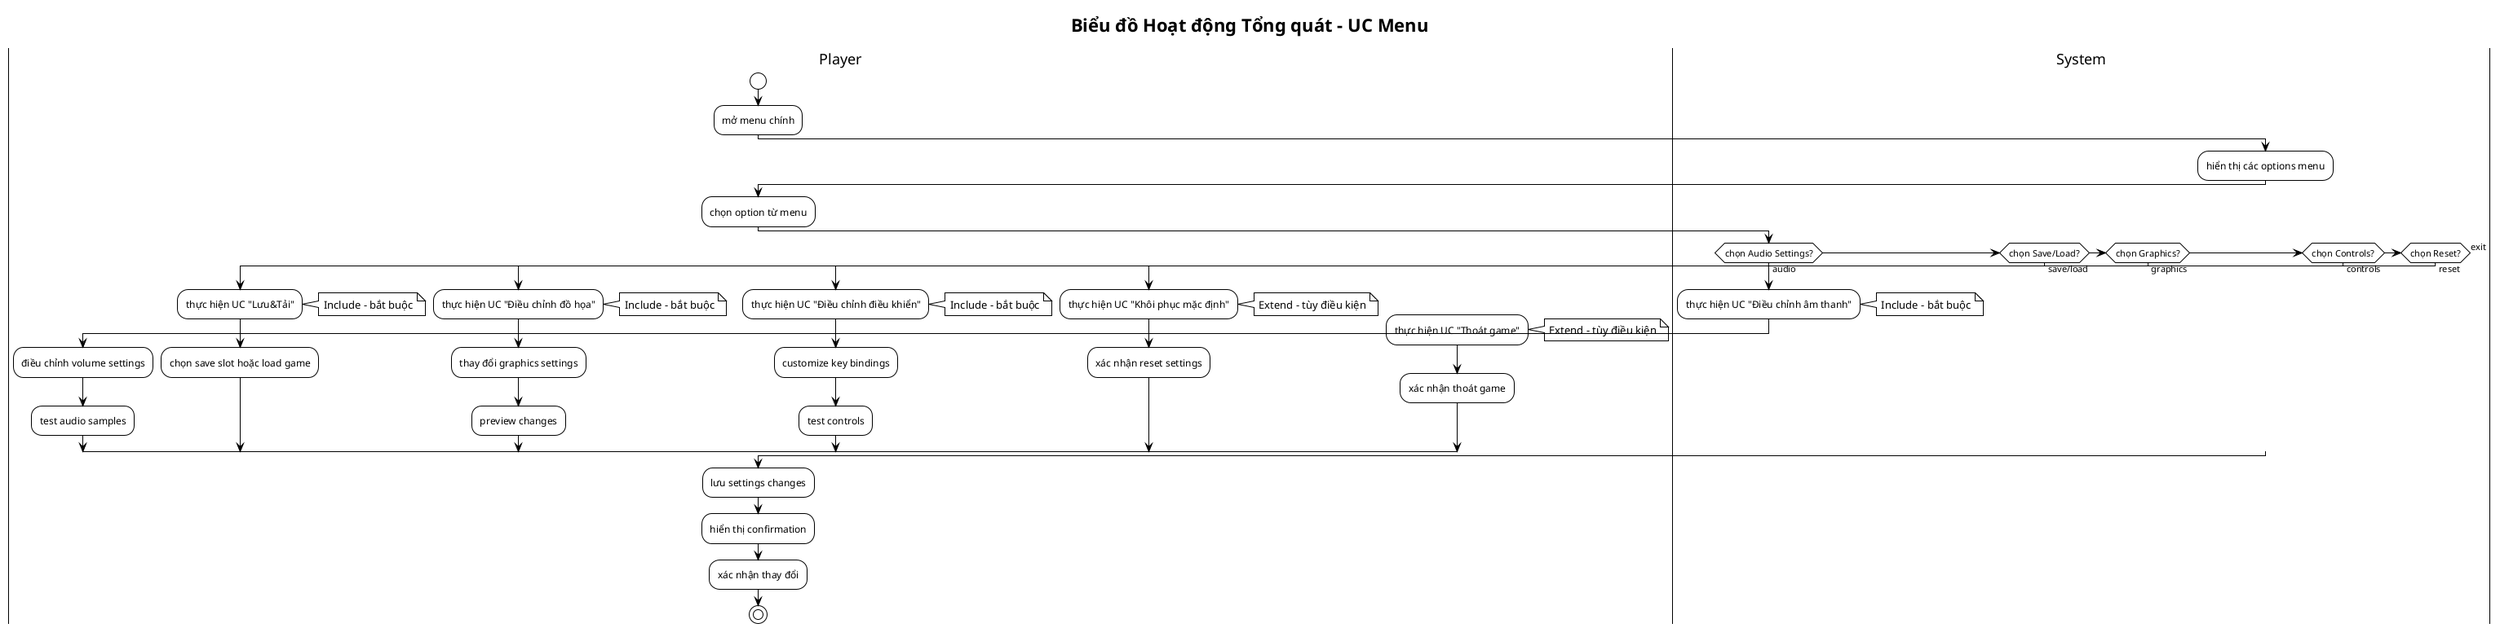 @startuml Activity_Main_UC_Menu
!theme plain

title Biểu đồ Hoạt động Tổng quát - UC Menu

|Player|
start
:mở menu chính;

|System|
:hiển thị các options menu;

|Player|
:chọn option từ menu;

|System|
if (chọn Audio Settings?) then (audio)
  :thực hiện UC "Điều chỉnh âm thanh";
  note right: Include - bắt buộc
  
  |Player|
  :điều chỉnh volume settings;
  :test audio samples;
  
elseif (chọn Save/Load?) then (save/load)
  :thực hiện UC "Lưu&Tải";
  note right: Include - bắt buộc
  
  |Player|
  :chọn save slot hoặc load game;
  
elseif (chọn Graphics?) then (graphics)
  :thực hiện UC "Điều chỉnh đồ họa";
  note right: Include - bắt buộc
  
  |Player|
  :thay đổi graphics settings;
  :preview changes;
  
elseif (chọn Controls?) then (controls)
  :thực hiện UC "Điều chỉnh điều khiển";
  note right: Include - bắt buộc
  
  |Player|
  :customize key bindings;
  :test controls;
  
elseif (chọn Reset?) then (reset)
  :thực hiện UC "Khôi phục mặc định";
  note right: Extend - tùy điều kiện
  
  |Player|
  :xác nhận reset settings;
  
else (exit)
  :thực hiện UC "Thoát game";
  note right: Extend - tùy điều kiện
  
  |Player|
  :xác nhận thoát game;
endif

:lưu settings changes;
:hiển thị confirmation;

|Player|
:xác nhận thay đổi;

stop
